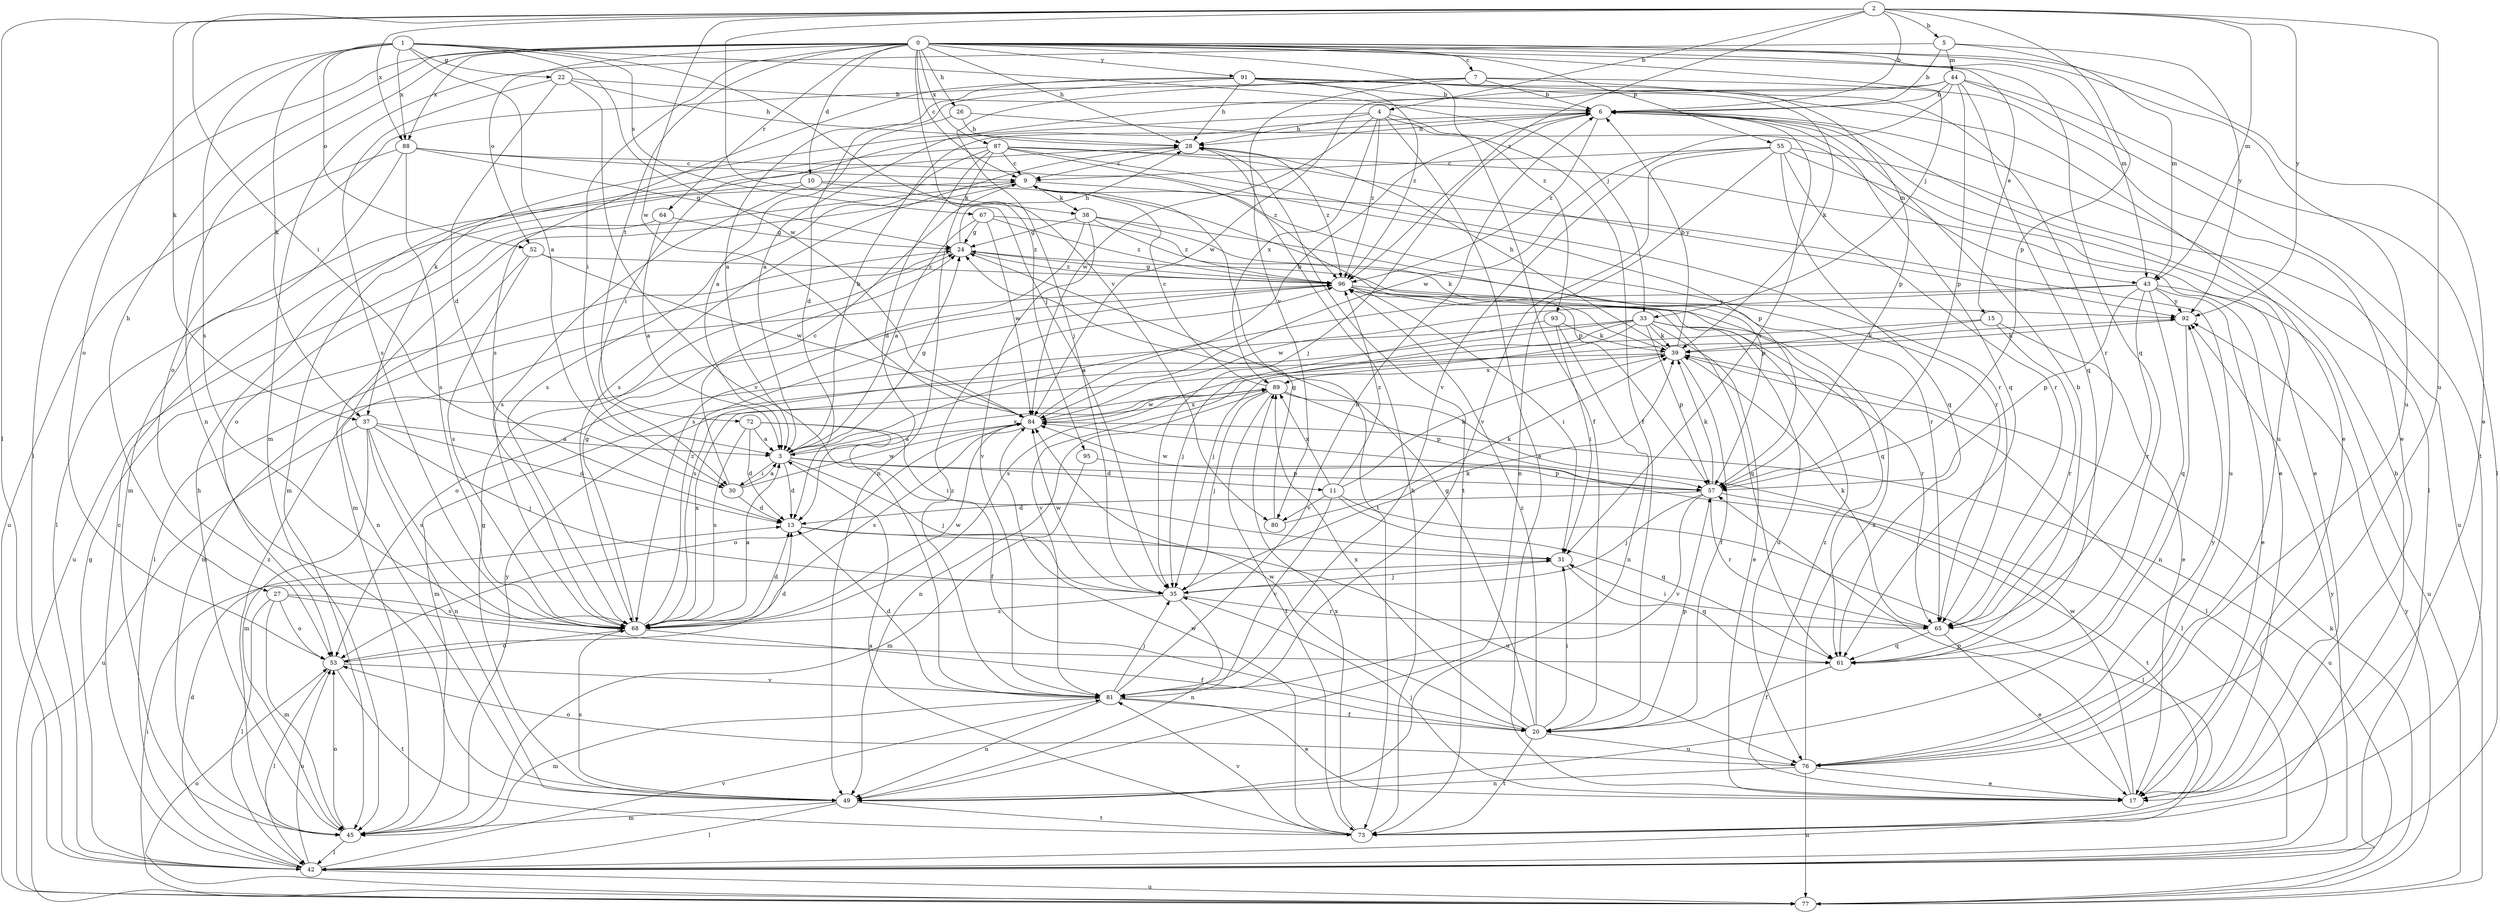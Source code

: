 strict digraph  {
0;
1;
2;
3;
4;
5;
6;
7;
9;
10;
11;
13;
15;
17;
20;
22;
24;
26;
27;
28;
30;
31;
33;
35;
37;
38;
39;
42;
43;
44;
45;
49;
52;
53;
55;
57;
61;
64;
65;
67;
68;
72;
73;
76;
77;
80;
81;
84;
87;
88;
89;
91;
92;
93;
95;
96;
0 -> 7  [label=c];
0 -> 9  [label=c];
0 -> 10  [label=d];
0 -> 15  [label=e];
0 -> 17  [label=e];
0 -> 26  [label=h];
0 -> 27  [label=h];
0 -> 28  [label=h];
0 -> 30  [label=i];
0 -> 33  [label=j];
0 -> 42  [label=l];
0 -> 43  [label=m];
0 -> 49  [label=n];
0 -> 52  [label=o];
0 -> 55  [label=p];
0 -> 61  [label=q];
0 -> 64  [label=r];
0 -> 72  [label=t];
0 -> 76  [label=u];
0 -> 87  [label=x];
0 -> 88  [label=x];
0 -> 91  [label=y];
0 -> 93  [label=z];
0 -> 95  [label=z];
1 -> 3  [label=a];
1 -> 22  [label=g];
1 -> 33  [label=j];
1 -> 37  [label=k];
1 -> 52  [label=o];
1 -> 53  [label=o];
1 -> 67  [label=s];
1 -> 68  [label=s];
1 -> 80  [label=v];
1 -> 84  [label=w];
1 -> 88  [label=x];
2 -> 4  [label=b];
2 -> 5  [label=b];
2 -> 6  [label=b];
2 -> 30  [label=i];
2 -> 35  [label=j];
2 -> 37  [label=k];
2 -> 42  [label=l];
2 -> 43  [label=m];
2 -> 57  [label=p];
2 -> 76  [label=u];
2 -> 84  [label=w];
2 -> 88  [label=x];
2 -> 92  [label=y];
2 -> 96  [label=z];
3 -> 6  [label=b];
3 -> 11  [label=d];
3 -> 13  [label=d];
3 -> 24  [label=g];
3 -> 30  [label=i];
3 -> 35  [label=j];
3 -> 57  [label=p];
3 -> 89  [label=x];
4 -> 17  [label=e];
4 -> 20  [label=f];
4 -> 28  [label=h];
4 -> 37  [label=k];
4 -> 43  [label=m];
4 -> 84  [label=w];
4 -> 89  [label=x];
4 -> 96  [label=z];
5 -> 6  [label=b];
5 -> 43  [label=m];
5 -> 44  [label=m];
5 -> 45  [label=m];
5 -> 92  [label=y];
6 -> 28  [label=h];
6 -> 30  [label=i];
6 -> 31  [label=i];
6 -> 35  [label=j];
6 -> 42  [label=l];
6 -> 61  [label=q];
6 -> 76  [label=u];
6 -> 96  [label=z];
7 -> 6  [label=b];
7 -> 17  [label=e];
7 -> 35  [label=j];
7 -> 53  [label=o];
7 -> 65  [label=r];
7 -> 80  [label=v];
9 -> 38  [label=k];
9 -> 45  [label=m];
9 -> 53  [label=o];
9 -> 65  [label=r];
9 -> 73  [label=t];
9 -> 76  [label=u];
10 -> 38  [label=k];
10 -> 42  [label=l];
10 -> 57  [label=p];
10 -> 68  [label=s];
11 -> 39  [label=k];
11 -> 42  [label=l];
11 -> 61  [label=q];
11 -> 80  [label=v];
11 -> 81  [label=v];
11 -> 89  [label=x];
11 -> 96  [label=z];
13 -> 31  [label=i];
13 -> 76  [label=u];
15 -> 17  [label=e];
15 -> 39  [label=k];
15 -> 65  [label=r];
15 -> 68  [label=s];
17 -> 35  [label=j];
17 -> 57  [label=p];
17 -> 84  [label=w];
17 -> 96  [label=z];
20 -> 24  [label=g];
20 -> 31  [label=i];
20 -> 57  [label=p];
20 -> 73  [label=t];
20 -> 76  [label=u];
20 -> 84  [label=w];
20 -> 89  [label=x];
20 -> 96  [label=z];
22 -> 6  [label=b];
22 -> 13  [label=d];
22 -> 28  [label=h];
22 -> 68  [label=s];
22 -> 81  [label=v];
24 -> 28  [label=h];
24 -> 42  [label=l];
24 -> 61  [label=q];
24 -> 96  [label=z];
26 -> 3  [label=a];
26 -> 20  [label=f];
26 -> 28  [label=h];
27 -> 42  [label=l];
27 -> 45  [label=m];
27 -> 53  [label=o];
27 -> 61  [label=q];
27 -> 68  [label=s];
28 -> 9  [label=c];
28 -> 68  [label=s];
28 -> 73  [label=t];
28 -> 96  [label=z];
30 -> 3  [label=a];
30 -> 9  [label=c];
30 -> 13  [label=d];
30 -> 84  [label=w];
31 -> 35  [label=j];
31 -> 61  [label=q];
33 -> 17  [label=e];
33 -> 35  [label=j];
33 -> 39  [label=k];
33 -> 53  [label=o];
33 -> 57  [label=p];
33 -> 65  [label=r];
33 -> 68  [label=s];
33 -> 76  [label=u];
33 -> 81  [label=v];
35 -> 39  [label=k];
35 -> 49  [label=n];
35 -> 65  [label=r];
35 -> 68  [label=s];
35 -> 84  [label=w];
37 -> 3  [label=a];
37 -> 13  [label=d];
37 -> 35  [label=j];
37 -> 45  [label=m];
37 -> 49  [label=n];
37 -> 68  [label=s];
37 -> 77  [label=u];
38 -> 24  [label=g];
38 -> 39  [label=k];
38 -> 57  [label=p];
38 -> 68  [label=s];
38 -> 81  [label=v];
38 -> 96  [label=z];
39 -> 6  [label=b];
39 -> 20  [label=f];
39 -> 28  [label=h];
39 -> 42  [label=l];
39 -> 45  [label=m];
39 -> 89  [label=x];
42 -> 9  [label=c];
42 -> 13  [label=d];
42 -> 24  [label=g];
42 -> 53  [label=o];
42 -> 77  [label=u];
42 -> 81  [label=v];
42 -> 92  [label=y];
43 -> 3  [label=a];
43 -> 17  [label=e];
43 -> 57  [label=p];
43 -> 61  [label=q];
43 -> 65  [label=r];
43 -> 77  [label=u];
43 -> 84  [label=w];
43 -> 92  [label=y];
44 -> 3  [label=a];
44 -> 6  [label=b];
44 -> 42  [label=l];
44 -> 57  [label=p];
44 -> 61  [label=q];
44 -> 73  [label=t];
44 -> 81  [label=v];
44 -> 84  [label=w];
45 -> 28  [label=h];
45 -> 42  [label=l];
45 -> 53  [label=o];
45 -> 92  [label=y];
45 -> 96  [label=z];
49 -> 24  [label=g];
49 -> 42  [label=l];
49 -> 45  [label=m];
49 -> 68  [label=s];
49 -> 73  [label=t];
52 -> 49  [label=n];
52 -> 68  [label=s];
52 -> 84  [label=w];
52 -> 96  [label=z];
53 -> 13  [label=d];
53 -> 42  [label=l];
53 -> 73  [label=t];
53 -> 81  [label=v];
55 -> 9  [label=c];
55 -> 17  [label=e];
55 -> 49  [label=n];
55 -> 61  [label=q];
55 -> 65  [label=r];
55 -> 77  [label=u];
55 -> 81  [label=v];
55 -> 84  [label=w];
57 -> 13  [label=d];
57 -> 35  [label=j];
57 -> 39  [label=k];
57 -> 65  [label=r];
57 -> 73  [label=t];
57 -> 81  [label=v];
57 -> 84  [label=w];
61 -> 6  [label=b];
61 -> 20  [label=f];
64 -> 3  [label=a];
64 -> 24  [label=g];
64 -> 77  [label=u];
65 -> 17  [label=e];
65 -> 31  [label=i];
65 -> 39  [label=k];
65 -> 61  [label=q];
67 -> 3  [label=a];
67 -> 24  [label=g];
67 -> 65  [label=r];
67 -> 84  [label=w];
67 -> 96  [label=z];
68 -> 3  [label=a];
68 -> 13  [label=d];
68 -> 20  [label=f];
68 -> 24  [label=g];
68 -> 53  [label=o];
68 -> 84  [label=w];
68 -> 89  [label=x];
68 -> 96  [label=z];
72 -> 3  [label=a];
72 -> 13  [label=d];
72 -> 20  [label=f];
72 -> 31  [label=i];
72 -> 68  [label=s];
73 -> 3  [label=a];
73 -> 6  [label=b];
73 -> 28  [label=h];
73 -> 81  [label=v];
73 -> 84  [label=w];
73 -> 89  [label=x];
76 -> 17  [label=e];
76 -> 49  [label=n];
76 -> 53  [label=o];
76 -> 77  [label=u];
76 -> 92  [label=y];
76 -> 96  [label=z];
77 -> 31  [label=i];
77 -> 39  [label=k];
77 -> 53  [label=o];
77 -> 92  [label=y];
80 -> 24  [label=g];
80 -> 39  [label=k];
81 -> 6  [label=b];
81 -> 13  [label=d];
81 -> 17  [label=e];
81 -> 20  [label=f];
81 -> 35  [label=j];
81 -> 45  [label=m];
81 -> 49  [label=n];
81 -> 96  [label=z];
84 -> 3  [label=a];
84 -> 6  [label=b];
84 -> 53  [label=o];
84 -> 68  [label=s];
84 -> 77  [label=u];
84 -> 89  [label=x];
87 -> 9  [label=c];
87 -> 13  [label=d];
87 -> 17  [label=e];
87 -> 45  [label=m];
87 -> 49  [label=n];
87 -> 57  [label=p];
87 -> 65  [label=r];
87 -> 68  [label=s];
87 -> 92  [label=y];
88 -> 9  [label=c];
88 -> 24  [label=g];
88 -> 45  [label=m];
88 -> 68  [label=s];
88 -> 77  [label=u];
88 -> 96  [label=z];
89 -> 9  [label=c];
89 -> 35  [label=j];
89 -> 42  [label=l];
89 -> 49  [label=n];
89 -> 57  [label=p];
89 -> 73  [label=t];
89 -> 84  [label=w];
91 -> 3  [label=a];
91 -> 6  [label=b];
91 -> 13  [label=d];
91 -> 17  [label=e];
91 -> 28  [label=h];
91 -> 39  [label=k];
91 -> 57  [label=p];
91 -> 68  [label=s];
91 -> 96  [label=z];
92 -> 39  [label=k];
92 -> 49  [label=n];
93 -> 31  [label=i];
93 -> 35  [label=j];
93 -> 39  [label=k];
93 -> 49  [label=n];
95 -> 45  [label=m];
95 -> 57  [label=p];
96 -> 24  [label=g];
96 -> 31  [label=i];
96 -> 45  [label=m];
96 -> 61  [label=q];
96 -> 92  [label=y];
}
